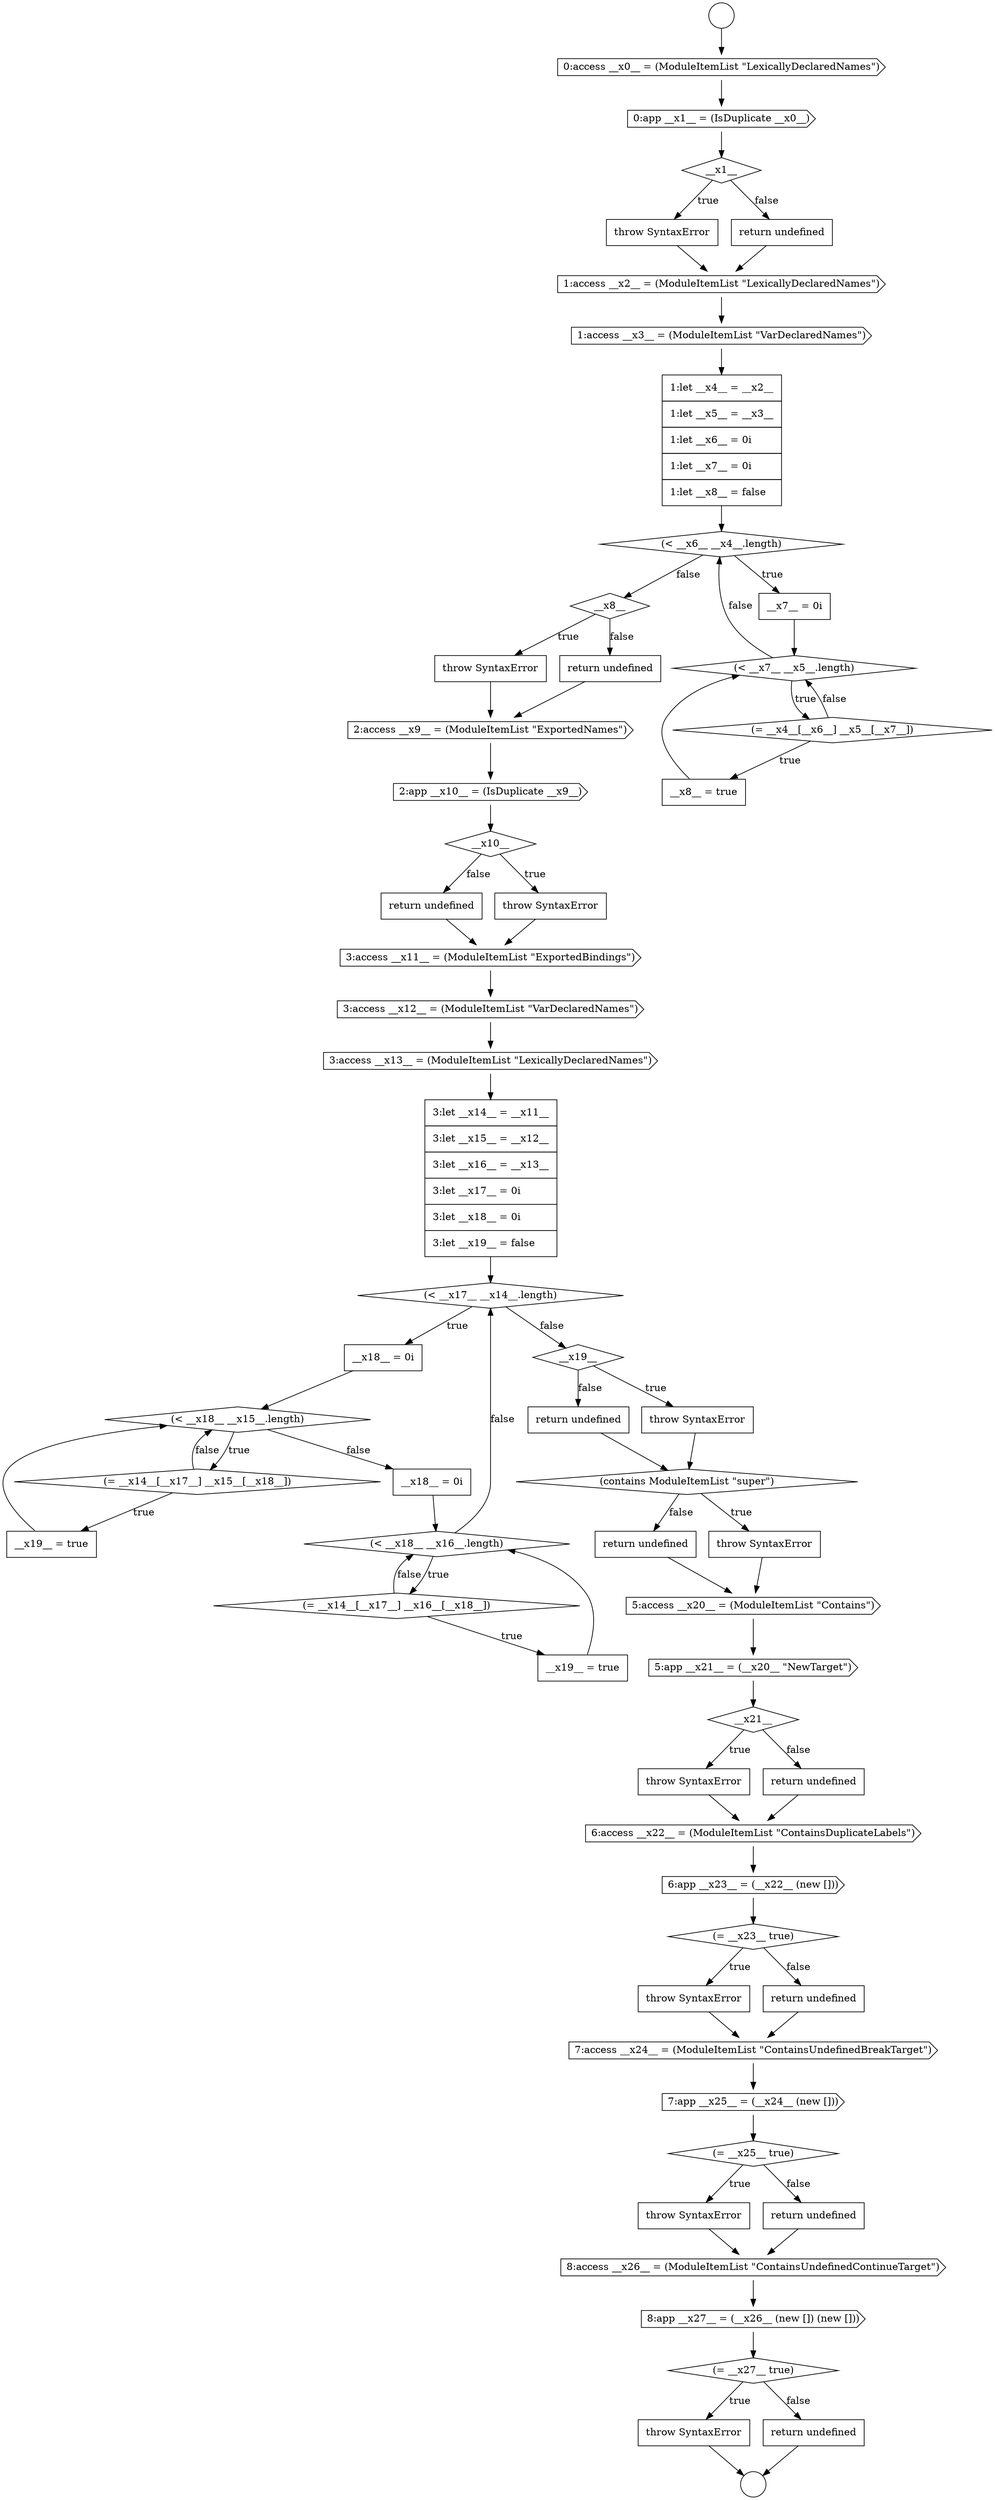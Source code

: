 digraph {
  node21569 [shape=none, margin=0, label=<<font color="black">
    <table border="0" cellborder="1" cellspacing="0" cellpadding="10">
      <tr><td align="left">return undefined</td></tr>
    </table>
  </font>> color="black" fillcolor="white" style=filled]
  node21559 [shape=diamond, label=<<font color="black">(&lt; __x7__ __x5__.length)</font>> color="black" fillcolor="white" style=filled]
  node21607 [shape=none, margin=0, label=<<font color="black">
    <table border="0" cellborder="1" cellspacing="0" cellpadding="10">
      <tr><td align="left">throw SyntaxError</td></tr>
    </table>
  </font>> color="black" fillcolor="white" style=filled]
  node21606 [shape=diamond, label=<<font color="black">(= __x27__ true)</font>> color="black" fillcolor="white" style=filled]
  node21562 [shape=diamond, label=<<font color="black">__x8__</font>> color="black" fillcolor="white" style=filled]
  node21602 [shape=none, margin=0, label=<<font color="black">
    <table border="0" cellborder="1" cellspacing="0" cellpadding="10">
      <tr><td align="left">throw SyntaxError</td></tr>
    </table>
  </font>> color="black" fillcolor="white" style=filled]
  node21605 [shape=cds, label=<<font color="black">8:app __x27__ = (__x26__ (new []) (new []))</font>> color="black" fillcolor="white" style=filled]
  node21595 [shape=cds, label=<<font color="black">6:app __x23__ = (__x22__ (new []))</font>> color="black" fillcolor="white" style=filled]
  node21573 [shape=none, margin=0, label=<<font color="black">
    <table border="0" cellborder="1" cellspacing="0" cellpadding="10">
      <tr><td align="left">3:let __x14__ = __x11__</td></tr>
      <tr><td align="left">3:let __x15__ = __x12__</td></tr>
      <tr><td align="left">3:let __x16__ = __x13__</td></tr>
      <tr><td align="left">3:let __x17__ = 0i</td></tr>
      <tr><td align="left">3:let __x18__ = 0i</td></tr>
      <tr><td align="left">3:let __x19__ = false</td></tr>
    </table>
  </font>> color="black" fillcolor="white" style=filled]
  node21585 [shape=none, margin=0, label=<<font color="black">
    <table border="0" cellborder="1" cellspacing="0" cellpadding="10">
      <tr><td align="left">return undefined</td></tr>
    </table>
  </font>> color="black" fillcolor="white" style=filled]
  node21570 [shape=cds, label=<<font color="black">3:access __x11__ = (ModuleItemList &quot;ExportedBindings&quot;)</font>> color="black" fillcolor="white" style=filled]
  node21563 [shape=none, margin=0, label=<<font color="black">
    <table border="0" cellborder="1" cellspacing="0" cellpadding="10">
      <tr><td align="left">throw SyntaxError</td></tr>
    </table>
  </font>> color="black" fillcolor="white" style=filled]
  node21560 [shape=diamond, label=<<font color="black">(= __x4__[__x6__] __x5__[__x7__])</font>> color="black" fillcolor="white" style=filled]
  node21592 [shape=none, margin=0, label=<<font color="black">
    <table border="0" cellborder="1" cellspacing="0" cellpadding="10">
      <tr><td align="left">throw SyntaxError</td></tr>
    </table>
  </font>> color="black" fillcolor="white" style=filled]
  node21550 [shape=cds, label=<<font color="black">0:app __x1__ = (IsDuplicate __x0__)</font>> color="black" fillcolor="white" style=filled]
  node21588 [shape=none, margin=0, label=<<font color="black">
    <table border="0" cellborder="1" cellspacing="0" cellpadding="10">
      <tr><td align="left">return undefined</td></tr>
    </table>
  </font>> color="black" fillcolor="white" style=filled]
  node21582 [shape=none, margin=0, label=<<font color="black">
    <table border="0" cellborder="1" cellspacing="0" cellpadding="10">
      <tr><td align="left">__x19__ = true</td></tr>
    </table>
  </font>> color="black" fillcolor="white" style=filled]
  node21556 [shape=none, margin=0, label=<<font color="black">
    <table border="0" cellborder="1" cellspacing="0" cellpadding="10">
      <tr><td align="left">1:let __x4__ = __x2__</td></tr>
      <tr><td align="left">1:let __x5__ = __x3__</td></tr>
      <tr><td align="left">1:let __x6__ = 0i</td></tr>
      <tr><td align="left">1:let __x7__ = 0i</td></tr>
      <tr><td align="left">1:let __x8__ = false</td></tr>
    </table>
  </font>> color="black" fillcolor="white" style=filled]
  node21599 [shape=cds, label=<<font color="black">7:access __x24__ = (ModuleItemList &quot;ContainsUndefinedBreakTarget&quot;)</font>> color="black" fillcolor="white" style=filled]
  node21601 [shape=diamond, label=<<font color="black">(= __x25__ true)</font>> color="black" fillcolor="white" style=filled]
  node21567 [shape=diamond, label=<<font color="black">__x10__</font>> color="black" fillcolor="white" style=filled]
  node21564 [shape=none, margin=0, label=<<font color="black">
    <table border="0" cellborder="1" cellspacing="0" cellpadding="10">
      <tr><td align="left">return undefined</td></tr>
    </table>
  </font>> color="black" fillcolor="white" style=filled]
  node21579 [shape=none, margin=0, label=<<font color="black">
    <table border="0" cellborder="1" cellspacing="0" cellpadding="10">
      <tr><td align="left">__x18__ = 0i</td></tr>
    </table>
  </font>> color="black" fillcolor="white" style=filled]
  node21596 [shape=diamond, label=<<font color="black">(= __x23__ true)</font>> color="black" fillcolor="white" style=filled]
  node21591 [shape=diamond, label=<<font color="black">__x21__</font>> color="black" fillcolor="white" style=filled]
  node21576 [shape=diamond, label=<<font color="black">(&lt; __x18__ __x15__.length)</font>> color="black" fillcolor="white" style=filled]
  node21608 [shape=none, margin=0, label=<<font color="black">
    <table border="0" cellborder="1" cellspacing="0" cellpadding="10">
      <tr><td align="left">return undefined</td></tr>
    </table>
  </font>> color="black" fillcolor="white" style=filled]
  node21577 [shape=diamond, label=<<font color="black">(= __x14__[__x17__] __x15__[__x18__])</font>> color="black" fillcolor="white" style=filled]
  node21547 [shape=circle label=" " color="black" fillcolor="white" style=filled]
  node21587 [shape=none, margin=0, label=<<font color="black">
    <table border="0" cellborder="1" cellspacing="0" cellpadding="10">
      <tr><td align="left">throw SyntaxError</td></tr>
    </table>
  </font>> color="black" fillcolor="white" style=filled]
  node21572 [shape=cds, label=<<font color="black">3:access __x13__ = (ModuleItemList &quot;LexicallyDeclaredNames&quot;)</font>> color="black" fillcolor="white" style=filled]
  node21604 [shape=cds, label=<<font color="black">8:access __x26__ = (ModuleItemList &quot;ContainsUndefinedContinueTarget&quot;)</font>> color="black" fillcolor="white" style=filled]
  node21583 [shape=diamond, label=<<font color="black">__x19__</font>> color="black" fillcolor="white" style=filled]
  node21568 [shape=none, margin=0, label=<<font color="black">
    <table border="0" cellborder="1" cellspacing="0" cellpadding="10">
      <tr><td align="left">throw SyntaxError</td></tr>
    </table>
  </font>> color="black" fillcolor="white" style=filled]
  node21555 [shape=cds, label=<<font color="black">1:access __x3__ = (ModuleItemList &quot;VarDeclaredNames&quot;)</font>> color="black" fillcolor="white" style=filled]
  node21600 [shape=cds, label=<<font color="black">7:app __x25__ = (__x24__ (new []))</font>> color="black" fillcolor="white" style=filled]
  node21580 [shape=diamond, label=<<font color="black">(&lt; __x18__ __x16__.length)</font>> color="black" fillcolor="white" style=filled]
  node21558 [shape=none, margin=0, label=<<font color="black">
    <table border="0" cellborder="1" cellspacing="0" cellpadding="10">
      <tr><td align="left">__x7__ = 0i</td></tr>
    </table>
  </font>> color="black" fillcolor="white" style=filled]
  node21551 [shape=diamond, label=<<font color="black">__x1__</font>> color="black" fillcolor="white" style=filled]
  node21561 [shape=none, margin=0, label=<<font color="black">
    <table border="0" cellborder="1" cellspacing="0" cellpadding="10">
      <tr><td align="left">__x8__ = true</td></tr>
    </table>
  </font>> color="black" fillcolor="white" style=filled]
  node21575 [shape=none, margin=0, label=<<font color="black">
    <table border="0" cellborder="1" cellspacing="0" cellpadding="10">
      <tr><td align="left">__x18__ = 0i</td></tr>
    </table>
  </font>> color="black" fillcolor="white" style=filled]
  node21548 [shape=circle label=" " color="black" fillcolor="white" style=filled]
  node21590 [shape=cds, label=<<font color="black">5:app __x21__ = (__x20__ &quot;NewTarget&quot;)</font>> color="black" fillcolor="white" style=filled]
  node21565 [shape=cds, label=<<font color="black">2:access __x9__ = (ModuleItemList &quot;ExportedNames&quot;)</font>> color="black" fillcolor="white" style=filled]
  node21571 [shape=cds, label=<<font color="black">3:access __x12__ = (ModuleItemList &quot;VarDeclaredNames&quot;)</font>> color="black" fillcolor="white" style=filled]
  node21603 [shape=none, margin=0, label=<<font color="black">
    <table border="0" cellborder="1" cellspacing="0" cellpadding="10">
      <tr><td align="left">return undefined</td></tr>
    </table>
  </font>> color="black" fillcolor="white" style=filled]
  node21578 [shape=none, margin=0, label=<<font color="black">
    <table border="0" cellborder="1" cellspacing="0" cellpadding="10">
      <tr><td align="left">__x19__ = true</td></tr>
    </table>
  </font>> color="black" fillcolor="white" style=filled]
  node21593 [shape=none, margin=0, label=<<font color="black">
    <table border="0" cellborder="1" cellspacing="0" cellpadding="10">
      <tr><td align="left">return undefined</td></tr>
    </table>
  </font>> color="black" fillcolor="white" style=filled]
  node21584 [shape=none, margin=0, label=<<font color="black">
    <table border="0" cellborder="1" cellspacing="0" cellpadding="10">
      <tr><td align="left">throw SyntaxError</td></tr>
    </table>
  </font>> color="black" fillcolor="white" style=filled]
  node21554 [shape=cds, label=<<font color="black">1:access __x2__ = (ModuleItemList &quot;LexicallyDeclaredNames&quot;)</font>> color="black" fillcolor="white" style=filled]
  node21597 [shape=none, margin=0, label=<<font color="black">
    <table border="0" cellborder="1" cellspacing="0" cellpadding="10">
      <tr><td align="left">throw SyntaxError</td></tr>
    </table>
  </font>> color="black" fillcolor="white" style=filled]
  node21552 [shape=none, margin=0, label=<<font color="black">
    <table border="0" cellborder="1" cellspacing="0" cellpadding="10">
      <tr><td align="left">throw SyntaxError</td></tr>
    </table>
  </font>> color="black" fillcolor="white" style=filled]
  node21557 [shape=diamond, label=<<font color="black">(&lt; __x6__ __x4__.length)</font>> color="black" fillcolor="white" style=filled]
  node21586 [shape=diamond, label=<<font color="black">(contains ModuleItemList &quot;super&quot;)</font>> color="black" fillcolor="white" style=filled]
  node21589 [shape=cds, label=<<font color="black">5:access __x20__ = (ModuleItemList &quot;Contains&quot;)</font>> color="black" fillcolor="white" style=filled]
  node21574 [shape=diamond, label=<<font color="black">(&lt; __x17__ __x14__.length)</font>> color="black" fillcolor="white" style=filled]
  node21549 [shape=cds, label=<<font color="black">0:access __x0__ = (ModuleItemList &quot;LexicallyDeclaredNames&quot;)</font>> color="black" fillcolor="white" style=filled]
  node21594 [shape=cds, label=<<font color="black">6:access __x22__ = (ModuleItemList &quot;ContainsDuplicateLabels&quot;)</font>> color="black" fillcolor="white" style=filled]
  node21581 [shape=diamond, label=<<font color="black">(= __x14__[__x17__] __x16__[__x18__])</font>> color="black" fillcolor="white" style=filled]
  node21566 [shape=cds, label=<<font color="black">2:app __x10__ = (IsDuplicate __x9__)</font>> color="black" fillcolor="white" style=filled]
  node21553 [shape=none, margin=0, label=<<font color="black">
    <table border="0" cellborder="1" cellspacing="0" cellpadding="10">
      <tr><td align="left">return undefined</td></tr>
    </table>
  </font>> color="black" fillcolor="white" style=filled]
  node21598 [shape=none, margin=0, label=<<font color="black">
    <table border="0" cellborder="1" cellspacing="0" cellpadding="10">
      <tr><td align="left">return undefined</td></tr>
    </table>
  </font>> color="black" fillcolor="white" style=filled]
  node21572 -> node21573 [ color="black"]
  node21602 -> node21604 [ color="black"]
  node21601 -> node21602 [label=<<font color="black">true</font>> color="black"]
  node21601 -> node21603 [label=<<font color="black">false</font>> color="black"]
  node21578 -> node21576 [ color="black"]
  node21562 -> node21563 [label=<<font color="black">true</font>> color="black"]
  node21562 -> node21564 [label=<<font color="black">false</font>> color="black"]
  node21575 -> node21576 [ color="black"]
  node21589 -> node21590 [ color="black"]
  node21552 -> node21554 [ color="black"]
  node21596 -> node21597 [label=<<font color="black">true</font>> color="black"]
  node21596 -> node21598 [label=<<font color="black">false</font>> color="black"]
  node21569 -> node21570 [ color="black"]
  node21549 -> node21550 [ color="black"]
  node21592 -> node21594 [ color="black"]
  node21588 -> node21589 [ color="black"]
  node21607 -> node21548 [ color="black"]
  node21583 -> node21584 [label=<<font color="black">true</font>> color="black"]
  node21583 -> node21585 [label=<<font color="black">false</font>> color="black"]
  node21547 -> node21549 [ color="black"]
  node21582 -> node21580 [ color="black"]
  node21571 -> node21572 [ color="black"]
  node21550 -> node21551 [ color="black"]
  node21587 -> node21589 [ color="black"]
  node21598 -> node21599 [ color="black"]
  node21591 -> node21592 [label=<<font color="black">true</font>> color="black"]
  node21591 -> node21593 [label=<<font color="black">false</font>> color="black"]
  node21605 -> node21606 [ color="black"]
  node21561 -> node21559 [ color="black"]
  node21566 -> node21567 [ color="black"]
  node21604 -> node21605 [ color="black"]
  node21600 -> node21601 [ color="black"]
  node21574 -> node21575 [label=<<font color="black">true</font>> color="black"]
  node21574 -> node21583 [label=<<font color="black">false</font>> color="black"]
  node21559 -> node21560 [label=<<font color="black">true</font>> color="black"]
  node21559 -> node21557 [label=<<font color="black">false</font>> color="black"]
  node21567 -> node21568 [label=<<font color="black">true</font>> color="black"]
  node21567 -> node21569 [label=<<font color="black">false</font>> color="black"]
  node21568 -> node21570 [ color="black"]
  node21585 -> node21586 [ color="black"]
  node21597 -> node21599 [ color="black"]
  node21586 -> node21587 [label=<<font color="black">true</font>> color="black"]
  node21586 -> node21588 [label=<<font color="black">false</font>> color="black"]
  node21564 -> node21565 [ color="black"]
  node21560 -> node21561 [label=<<font color="black">true</font>> color="black"]
  node21560 -> node21559 [label=<<font color="black">false</font>> color="black"]
  node21553 -> node21554 [ color="black"]
  node21603 -> node21604 [ color="black"]
  node21576 -> node21577 [label=<<font color="black">true</font>> color="black"]
  node21576 -> node21579 [label=<<font color="black">false</font>> color="black"]
  node21558 -> node21559 [ color="black"]
  node21581 -> node21582 [label=<<font color="black">true</font>> color="black"]
  node21581 -> node21580 [label=<<font color="black">false</font>> color="black"]
  node21584 -> node21586 [ color="black"]
  node21554 -> node21555 [ color="black"]
  node21565 -> node21566 [ color="black"]
  node21594 -> node21595 [ color="black"]
  node21599 -> node21600 [ color="black"]
  node21595 -> node21596 [ color="black"]
  node21577 -> node21578 [label=<<font color="black">true</font>> color="black"]
  node21577 -> node21576 [label=<<font color="black">false</font>> color="black"]
  node21570 -> node21571 [ color="black"]
  node21556 -> node21557 [ color="black"]
  node21580 -> node21581 [label=<<font color="black">true</font>> color="black"]
  node21580 -> node21574 [label=<<font color="black">false</font>> color="black"]
  node21551 -> node21552 [label=<<font color="black">true</font>> color="black"]
  node21551 -> node21553 [label=<<font color="black">false</font>> color="black"]
  node21606 -> node21607 [label=<<font color="black">true</font>> color="black"]
  node21606 -> node21608 [label=<<font color="black">false</font>> color="black"]
  node21608 -> node21548 [ color="black"]
  node21579 -> node21580 [ color="black"]
  node21590 -> node21591 [ color="black"]
  node21555 -> node21556 [ color="black"]
  node21593 -> node21594 [ color="black"]
  node21563 -> node21565 [ color="black"]
  node21573 -> node21574 [ color="black"]
  node21557 -> node21558 [label=<<font color="black">true</font>> color="black"]
  node21557 -> node21562 [label=<<font color="black">false</font>> color="black"]
}
